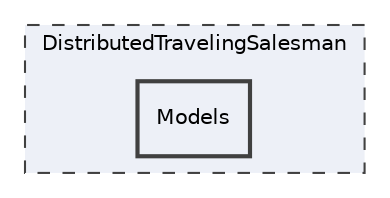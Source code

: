 digraph "DistributedTravelingSalesman/Models"
{
 // INTERACTIVE_SVG=YES
 // LATEX_PDF_SIZE
  edge [fontname="Helvetica",fontsize="10",labelfontname="Helvetica",labelfontsize="10"];
  node [fontname="Helvetica",fontsize="10",shape=record];
  compound=true
  subgraph clusterdir_a8691a82a80ed80fc662a7e5987a6e69 {
    graph [ bgcolor="#edf0f7", pencolor="grey25", style="filled,dashed,", label="DistributedTravelingSalesman", fontname="Helvetica", fontsize="10", URL="dir_a8691a82a80ed80fc662a7e5987a6e69.html"]
  dir_138e1bc3f4d64b22089abd973e4baf6c [shape=box, label="Models", style="filled,bold,", fillcolor="#edf0f7", color="grey25", URL="dir_138e1bc3f4d64b22089abd973e4baf6c.html"];
  }
}
